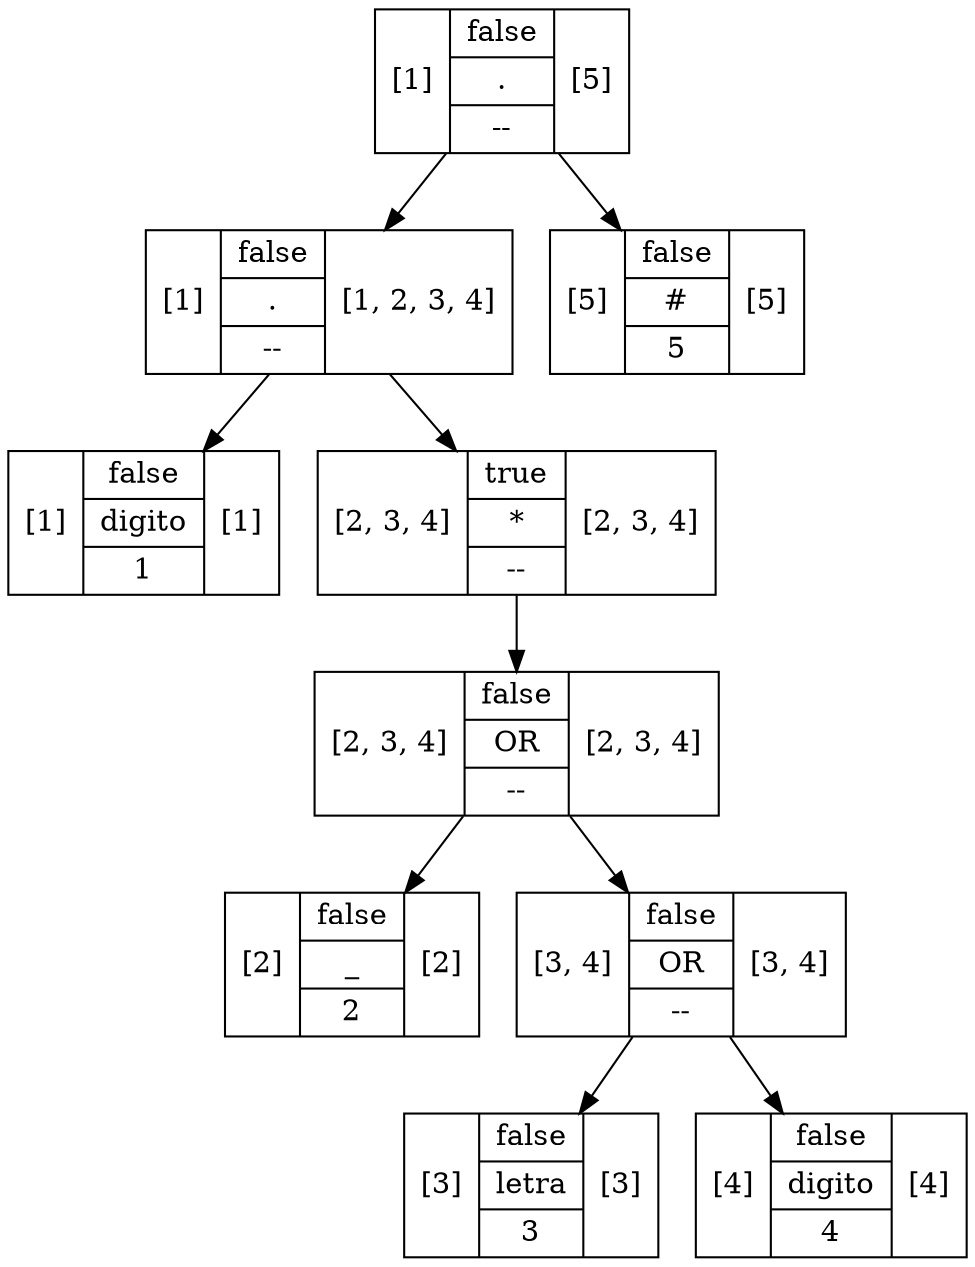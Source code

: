 digraph G {
1847799236 [shape=record label="[1] |{ false | digito | 1 }| [1]"];
1697129899 [shape=record label="[2] |{ false | _ | 2 }| [2]"];
471670244 [shape=record label="[3] |{ false | letra | 3 }| [3]"];
1290387464 [shape=record label="[4] |{ false | digito | 4 }| [4]"];
1003723100 [shape=record label="[3, 4] |{ false | OR | -- }| [3, 4]"];
1003723100 -> 471670244
1003723100 -> 1290387464
527628016 [shape=record label="[2, 3, 4] |{ false | OR | -- }| [2, 3, 4]"];
527628016 -> 1697129899
527628016 -> 1003723100
1802779335 [shape=record label="[2, 3, 4] |{ true | * | -- }| [2, 3, 4]"];
1802779335 -> 527628016
1763659297 [shape=record label="[1] |{ false | . | -- }| [1, 2, 3, 4]"];
1763659297 -> 1847799236
1763659297 -> 1802779335
1310794535 [shape=record label="[5] |{ false | # | 5 }| [5]"];
1181522277 [shape=record label="[1] |{ false | . | -- }| [5]"];
1181522277 -> 1763659297
1181522277 -> 1310794535
}